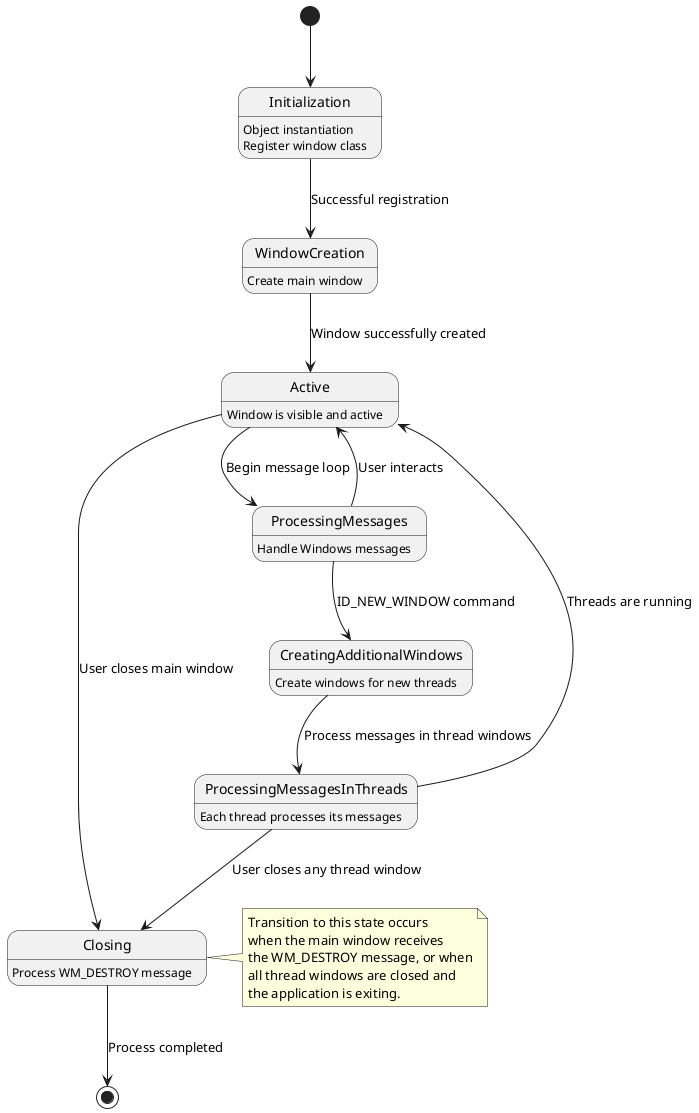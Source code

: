 @startuml iwindow

[*] --> Initialization
Initialization: Object instantiation\nRegister window class
Initialization --> WindowCreation : Successful registration
WindowCreation: Create main window
WindowCreation --> Active : Window successfully created

Active: Window is visible and active
Active --> ProcessingMessages : Begin message loop
ProcessingMessages: Handle Windows messages
ProcessingMessages --> Active : User interacts
ProcessingMessages -down-> CreatingAdditionalWindows : ID_NEW_WINDOW command

CreatingAdditionalWindows: Create windows for new threads
CreatingAdditionalWindows --> ProcessingMessagesInThreads : Process messages in thread windows
ProcessingMessagesInThreads: Each thread processes its messages
ProcessingMessagesInThreads --> Active : Threads are running

Active --> Closing : User closes main window
ProcessingMessagesInThreads --> Closing : User closes any thread window
Closing: Process WM_DESTROY message
Closing --> [*] : Process completed

note right of Closing
  Transition to this state occurs
  when the main window receives
  the WM_DESTROY message, or when
  all thread windows are closed and
  the application is exiting.
end note

@enduml
